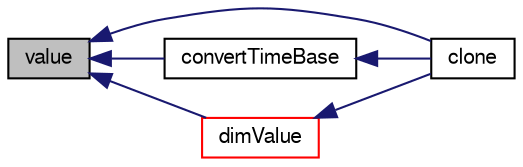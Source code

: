 digraph "value"
{
  bgcolor="transparent";
  edge [fontname="FreeSans",fontsize="10",labelfontname="FreeSans",labelfontsize="10"];
  node [fontname="FreeSans",fontsize="10",shape=record];
  rankdir="LR";
  Node695 [label="value",height=0.2,width=0.4,color="black", fillcolor="grey75", style="filled", fontcolor="black"];
  Node695 -> Node696 [dir="back",color="midnightblue",fontsize="10",style="solid",fontname="FreeSans"];
  Node696 [label="clone",height=0.2,width=0.4,color="black",URL="$a27666.html#a6967b51566623d78fcff96b39cfd27fd",tooltip="Construct and return a clone. "];
  Node695 -> Node697 [dir="back",color="midnightblue",fontsize="10",style="solid",fontname="FreeSans"];
  Node697 [label="convertTimeBase",height=0.2,width=0.4,color="black",URL="$a27666.html#af4b04bcaf124d852d36e028312c3c9a6",tooltip="Convert time. "];
  Node697 -> Node696 [dir="back",color="midnightblue",fontsize="10",style="solid",fontname="FreeSans"];
  Node695 -> Node698 [dir="back",color="midnightblue",fontsize="10",style="solid",fontname="FreeSans"];
  Node698 [label="dimValue",height=0.2,width=0.4,color="red",URL="$a27666.html#a33bdabe31b69c13f56c129eafc181ac6",tooltip="Return dimensioned constant value. "];
  Node698 -> Node696 [dir="back",color="midnightblue",fontsize="10",style="solid",fontname="FreeSans"];
}
